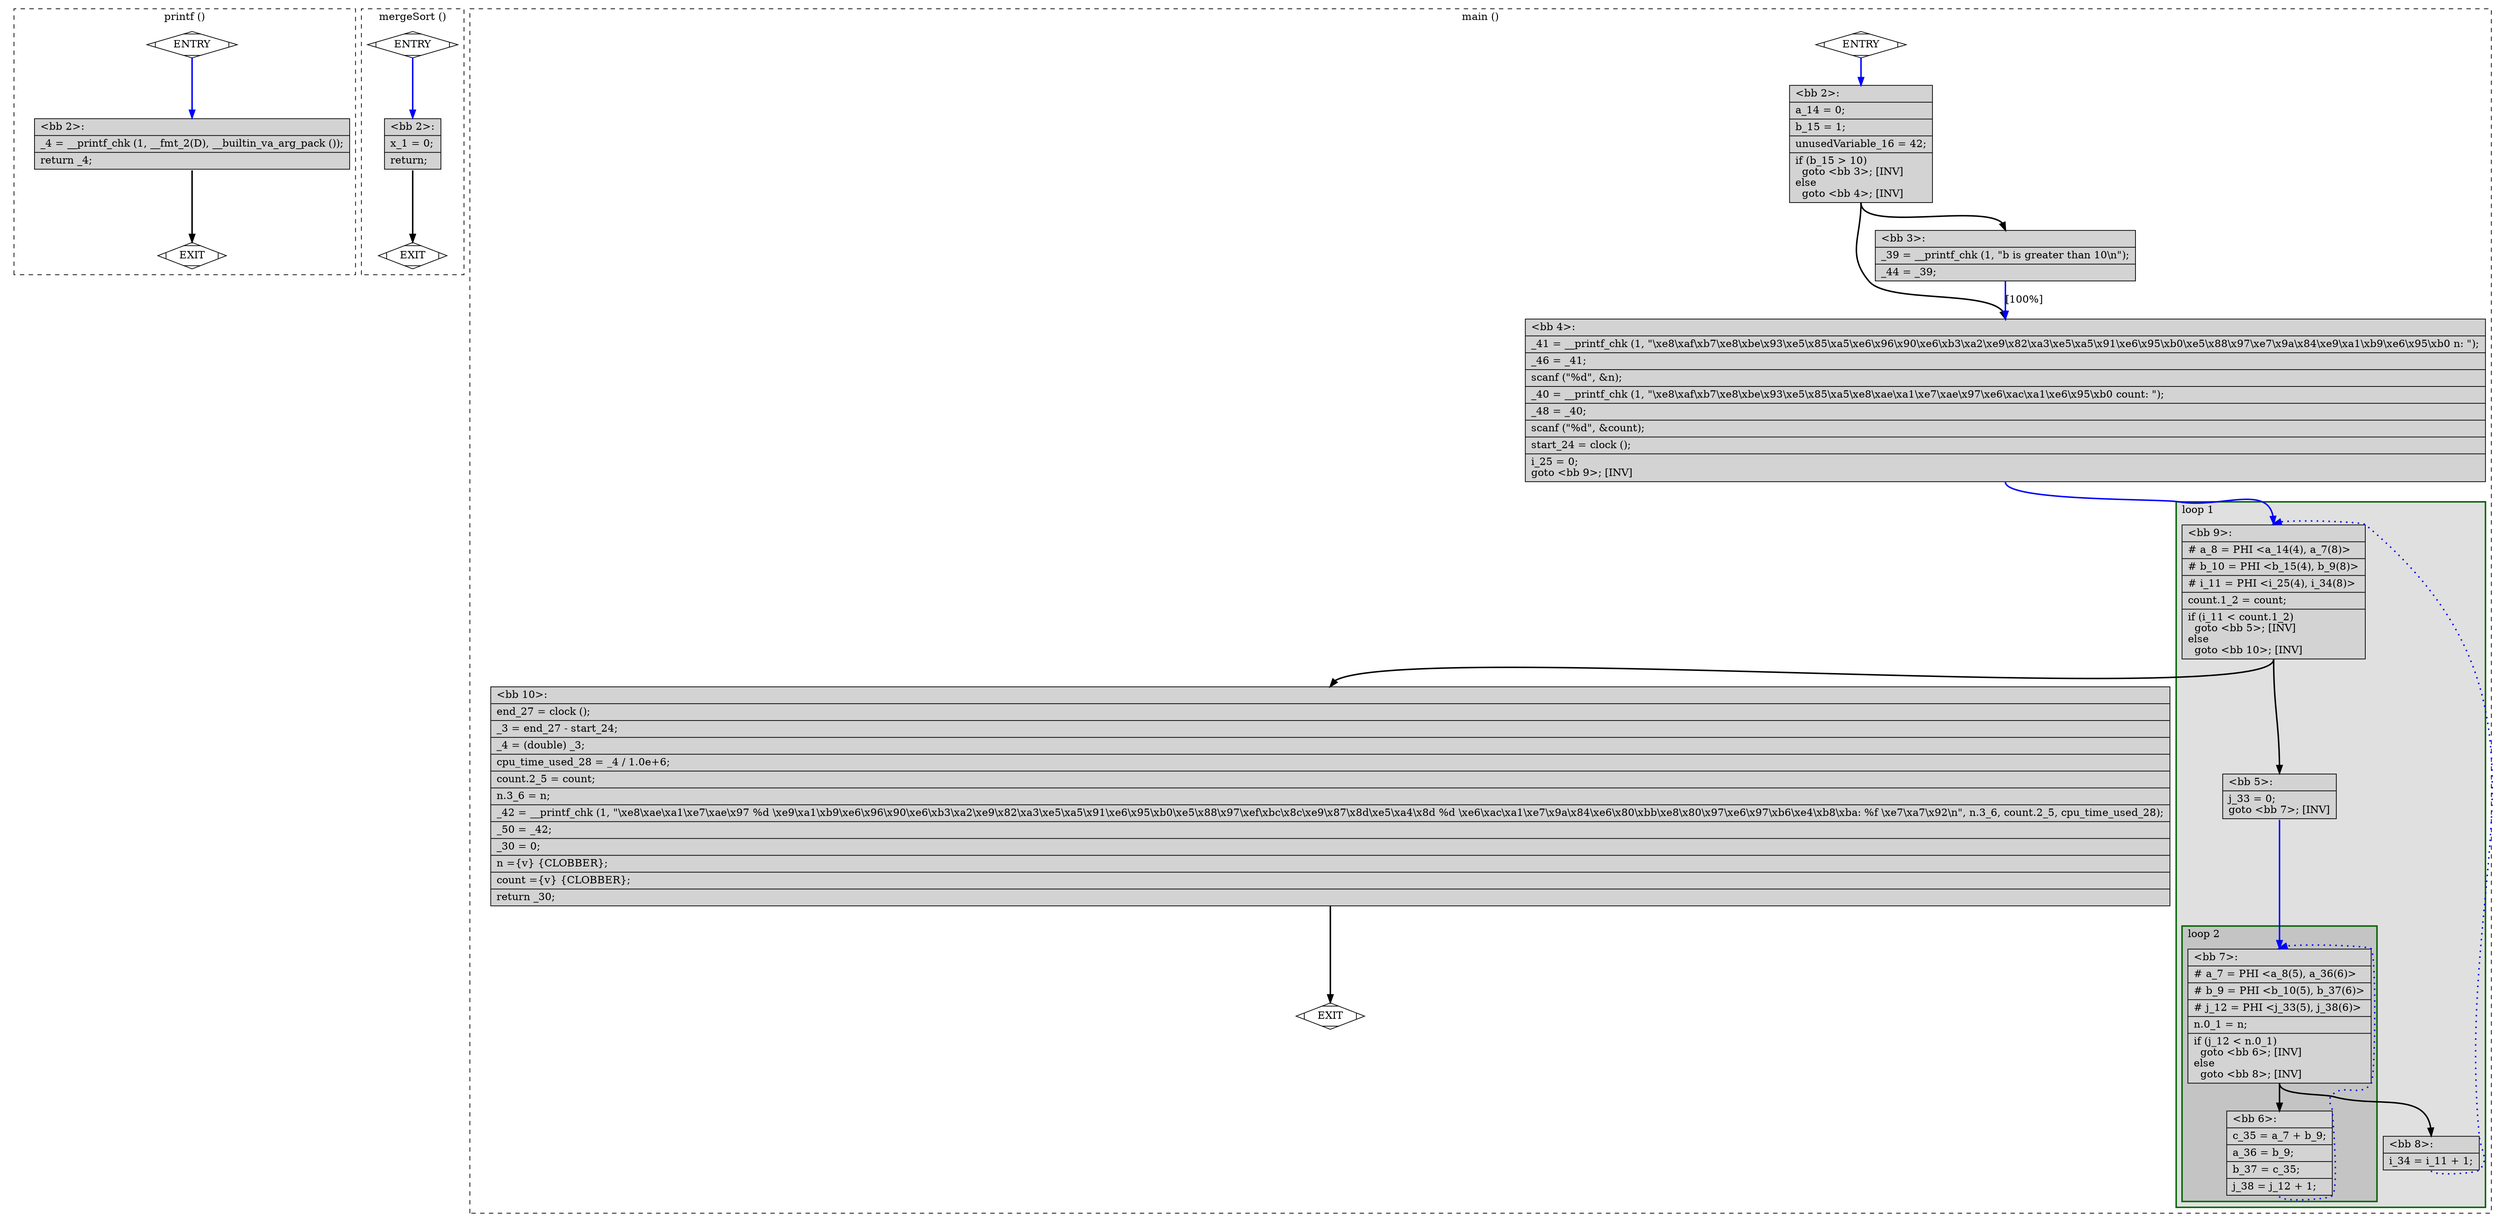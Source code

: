 digraph "main.c.026t.early_optimizations" {
overlap=false;
subgraph "cluster_printf" {
	style="dashed";
	color="black";
	label="printf ()";
	fn_15_basic_block_0 [shape=Mdiamond,style=filled,fillcolor=white,label="ENTRY"];

	fn_15_basic_block_1 [shape=Mdiamond,style=filled,fillcolor=white,label="EXIT"];

	fn_15_basic_block_2 [shape=record,style=filled,fillcolor=lightgrey,label="{\<bb\ 2\>:\l\
|_4\ =\ __printf_chk\ (1,\ __fmt_2(D),\ __builtin_va_arg_pack\ ());\l\
|return\ _4;\l\
}"];

	fn_15_basic_block_0:s -> fn_15_basic_block_2:n [style="solid,bold",color=blue,weight=100,constraint=true];
	fn_15_basic_block_2:s -> fn_15_basic_block_1:n [style="solid,bold",color=black,weight=10,constraint=true];
	fn_15_basic_block_0:s -> fn_15_basic_block_1:n [style="invis",constraint=true];
}
subgraph "cluster_mergeSort" {
	style="dashed";
	color="black";
	label="mergeSort ()";
	fn_23_basic_block_0 [shape=Mdiamond,style=filled,fillcolor=white,label="ENTRY"];

	fn_23_basic_block_1 [shape=Mdiamond,style=filled,fillcolor=white,label="EXIT"];

	fn_23_basic_block_2 [shape=record,style=filled,fillcolor=lightgrey,label="{\<bb\ 2\>:\l\
|x_1\ =\ 0;\l\
|return;\l\
}"];

	fn_23_basic_block_0:s -> fn_23_basic_block_2:n [style="solid,bold",color=blue,weight=100,constraint=true];
	fn_23_basic_block_2:s -> fn_23_basic_block_1:n [style="solid,bold",color=black,weight=10,constraint=true];
	fn_23_basic_block_0:s -> fn_23_basic_block_1:n [style="invis",constraint=true];
}
subgraph "cluster_main" {
	style="dashed";
	color="black";
	label="main ()";
	subgraph cluster_24_1 {
	style="filled";
	color="darkgreen";
	fillcolor="grey88";
	label="loop 1";
	labeljust=l;
	penwidth=2;
	subgraph cluster_24_2 {
	style="filled";
	color="darkgreen";
	fillcolor="grey77";
	label="loop 2";
	labeljust=l;
	penwidth=2;
	fn_24_basic_block_7 [shape=record,style=filled,fillcolor=lightgrey,label="{\<bb\ 7\>:\l\
|#\ a_7\ =\ PHI\ \<a_8(5),\ a_36(6)\>\l\
|#\ b_9\ =\ PHI\ \<b_10(5),\ b_37(6)\>\l\
|#\ j_12\ =\ PHI\ \<j_33(5),\ j_38(6)\>\l\
|n.0_1\ =\ n;\l\
|if\ (j_12\ \<\ n.0_1)\l\
\ \ goto\ \<bb\ 6\>;\ [INV]\l\
else\l\
\ \ goto\ \<bb\ 8\>;\ [INV]\l\
}"];

	fn_24_basic_block_6 [shape=record,style=filled,fillcolor=lightgrey,label="{\<bb\ 6\>:\l\
|c_35\ =\ a_7\ +\ b_9;\l\
|a_36\ =\ b_9;\l\
|b_37\ =\ c_35;\l\
|j_38\ =\ j_12\ +\ 1;\l\
}"];

	}
	fn_24_basic_block_9 [shape=record,style=filled,fillcolor=lightgrey,label="{\<bb\ 9\>:\l\
|#\ a_8\ =\ PHI\ \<a_14(4),\ a_7(8)\>\l\
|#\ b_10\ =\ PHI\ \<b_15(4),\ b_9(8)\>\l\
|#\ i_11\ =\ PHI\ \<i_25(4),\ i_34(8)\>\l\
|count.1_2\ =\ count;\l\
|if\ (i_11\ \<\ count.1_2)\l\
\ \ goto\ \<bb\ 5\>;\ [INV]\l\
else\l\
\ \ goto\ \<bb\ 10\>;\ [INV]\l\
}"];

	fn_24_basic_block_5 [shape=record,style=filled,fillcolor=lightgrey,label="{\<bb\ 5\>:\l\
|j_33\ =\ 0;\l\
goto\ \<bb\ 7\>;\ [INV]\l\
}"];

	fn_24_basic_block_8 [shape=record,style=filled,fillcolor=lightgrey,label="{\<bb\ 8\>:\l\
|i_34\ =\ i_11\ +\ 1;\l\
}"];

	}
	fn_24_basic_block_0 [shape=Mdiamond,style=filled,fillcolor=white,label="ENTRY"];

	fn_24_basic_block_1 [shape=Mdiamond,style=filled,fillcolor=white,label="EXIT"];

	fn_24_basic_block_2 [shape=record,style=filled,fillcolor=lightgrey,label="{\<bb\ 2\>:\l\
|a_14\ =\ 0;\l\
|b_15\ =\ 1;\l\
|unusedVariable_16\ =\ 42;\l\
|if\ (b_15\ \>\ 10)\l\
\ \ goto\ \<bb\ 3\>;\ [INV]\l\
else\l\
\ \ goto\ \<bb\ 4\>;\ [INV]\l\
}"];

	fn_24_basic_block_3 [shape=record,style=filled,fillcolor=lightgrey,label="{\<bb\ 3\>:\l\
|_39\ =\ __printf_chk\ (1,\ \"b\ is\ greater\ than\ 10\\n\");\l\
|_44\ =\ _39;\l\
}"];

	fn_24_basic_block_4 [shape=record,style=filled,fillcolor=lightgrey,label="{\<bb\ 4\>:\l\
|_41\ =\ __printf_chk\ (1,\ \"\\xe8\\xaf\\xb7\\xe8\\xbe\\x93\\xe5\\x85\\xa5\\xe6\\x96\\x90\\xe6\\xb3\\xa2\\xe9\\x82\\xa3\\xe5\\xa5\\x91\\xe6\\x95\\xb0\\xe5\\x88\\x97\\xe7\\x9a\\x84\\xe9\\xa1\\xb9\\xe6\\x95\\xb0\ n:\ \");\l\
|_46\ =\ _41;\l\
|scanf\ (\"%d\",\ &n);\l\
|_40\ =\ __printf_chk\ (1,\ \"\\xe8\\xaf\\xb7\\xe8\\xbe\\x93\\xe5\\x85\\xa5\\xe8\\xae\\xa1\\xe7\\xae\\x97\\xe6\\xac\\xa1\\xe6\\x95\\xb0\ count:\ \");\l\
|_48\ =\ _40;\l\
|scanf\ (\"%d\",\ &count);\l\
|start_24\ =\ clock\ ();\l\
|i_25\ =\ 0;\l\
goto\ \<bb\ 9\>;\ [INV]\l\
}"];

	fn_24_basic_block_10 [shape=record,style=filled,fillcolor=lightgrey,label="{\<bb\ 10\>:\l\
|end_27\ =\ clock\ ();\l\
|_3\ =\ end_27\ -\ start_24;\l\
|_4\ =\ (double)\ _3;\l\
|cpu_time_used_28\ =\ _4\ /\ 1.0e+6;\l\
|count.2_5\ =\ count;\l\
|n.3_6\ =\ n;\l\
|_42\ =\ __printf_chk\ (1,\ \"\\xe8\\xae\\xa1\\xe7\\xae\\x97\ %d\ \\xe9\\xa1\\xb9\\xe6\\x96\\x90\\xe6\\xb3\\xa2\\xe9\\x82\\xa3\\xe5\\xa5\\x91\\xe6\\x95\\xb0\\xe5\\x88\\x97\\xef\\xbc\\x8c\\xe9\\x87\\x8d\\xe5\\xa4\\x8d\ %d\ \\xe6\\xac\\xa1\\xe7\\x9a\\x84\\xe6\\x80\\xbb\\xe8\\x80\\x97\\xe6\\x97\\xb6\\xe4\\xb8\\xba:\ %f\ \\xe7\\xa7\\x92\\n\",\ n.3_6,\ count.2_5,\ cpu_time_used_28);\l\
|_50\ =\ _42;\l\
|_30\ =\ 0;\l\
|n\ =\{v\}\ \{CLOBBER\};\l\
|count\ =\{v\}\ \{CLOBBER\};\l\
|return\ _30;\l\
}"];

	fn_24_basic_block_0:s -> fn_24_basic_block_2:n [style="solid,bold",color=blue,weight=100,constraint=true];
	fn_24_basic_block_2:s -> fn_24_basic_block_3:n [style="solid,bold",color=black,weight=10,constraint=true];
	fn_24_basic_block_2:s -> fn_24_basic_block_4:n [style="solid,bold",color=black,weight=10,constraint=true];
	fn_24_basic_block_3:s -> fn_24_basic_block_4:n [style="solid,bold",color=blue,weight=100,constraint=true,label="[100%]"];
	fn_24_basic_block_4:s -> fn_24_basic_block_9:n [style="solid,bold",color=blue,weight=100,constraint=true];
	fn_24_basic_block_5:s -> fn_24_basic_block_7:n [style="solid,bold",color=blue,weight=100,constraint=true];
	fn_24_basic_block_6:s -> fn_24_basic_block_7:n [style="dotted,bold",color=blue,weight=10,constraint=false];
	fn_24_basic_block_7:s -> fn_24_basic_block_6:n [style="solid,bold",color=black,weight=10,constraint=true];
	fn_24_basic_block_7:s -> fn_24_basic_block_8:n [style="solid,bold",color=black,weight=10,constraint=true];
	fn_24_basic_block_8:s -> fn_24_basic_block_9:n [style="dotted,bold",color=blue,weight=10,constraint=false];
	fn_24_basic_block_9:s -> fn_24_basic_block_5:n [style="solid,bold",color=black,weight=10,constraint=true];
	fn_24_basic_block_9:s -> fn_24_basic_block_10:n [style="solid,bold",color=black,weight=10,constraint=true];
	fn_24_basic_block_10:s -> fn_24_basic_block_1:n [style="solid,bold",color=black,weight=10,constraint=true];
	fn_24_basic_block_0:s -> fn_24_basic_block_1:n [style="invis",constraint=true];
}
}
